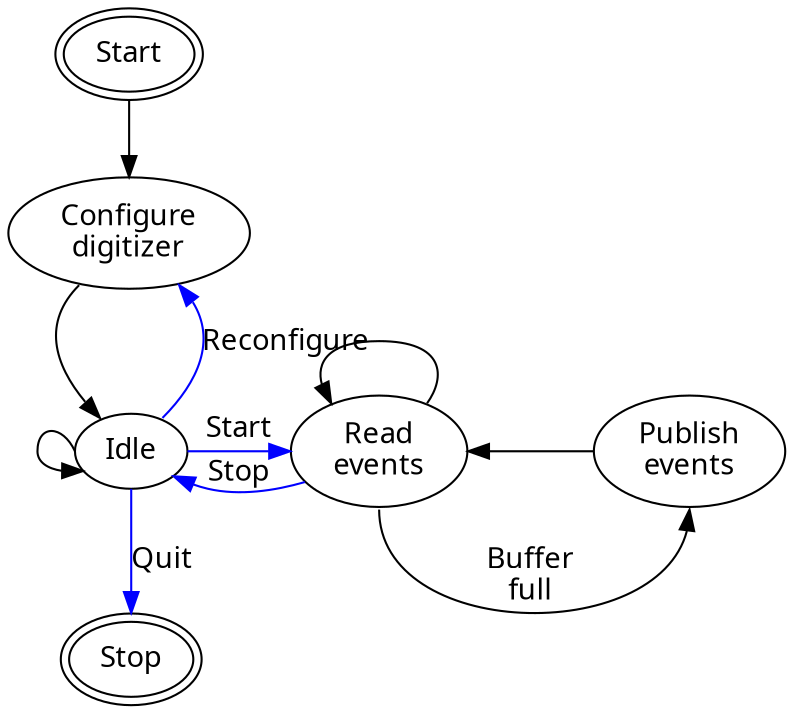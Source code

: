 digraph D {
    node [fontname = "Linux Biolinum"];
    edge [fontname = "Linux Biolinum"];

    start [label = "Start", peripheries = 2];
    configure_digitizer [label = "Configure\ndigitizer"];
    idle [label = "Idle"];
    read_events [label = "Read\nevents"];
    publish_events [label = "Publish\nevents"];
    stop [label = "Stop", peripheries = 2];

    {rank = "source"; start}
    //{rank = "same"; bind_sockets communication_error}
    //{rank = "same"; configure_digitizer configure_error}
    //{rank = "same"; idle publish_status}
    //{rank = "same"; allocate_memory clear_memory destroy_digitizer}
    //{rank = "same"; start_acquisition stop_acquisition stop_publish_events close_sockets}
    //{rank = "same"; acquisition_idle acquisition_error}
    {rank = "same"; idle read_events publish_events}
    {rank = "sink"; stop}

    start -> configure_digitizer;
    configure_digitizer -> idle [tailport = "sw", headport = "nw"];
    idle -> configure_digitizer [label = "Reconfigure", color = "blue", tailport = "ne", headport = "se"];
    idle -> idle [tailport = "w"];
    idle -> read_events [label = "Start", color = "blue"];
    read_events -> publish_events [label = "Buffer\nfull", tailport = "s", headport = "s"];
    read_events -> read_events [tailport = "ne", headport = "nw"];
    publish_events -> read_events;
    read_events -> idle [label = "Stop", color = "blue"];

    idle -> stop [label = "Quit", color = "blue"];
}
